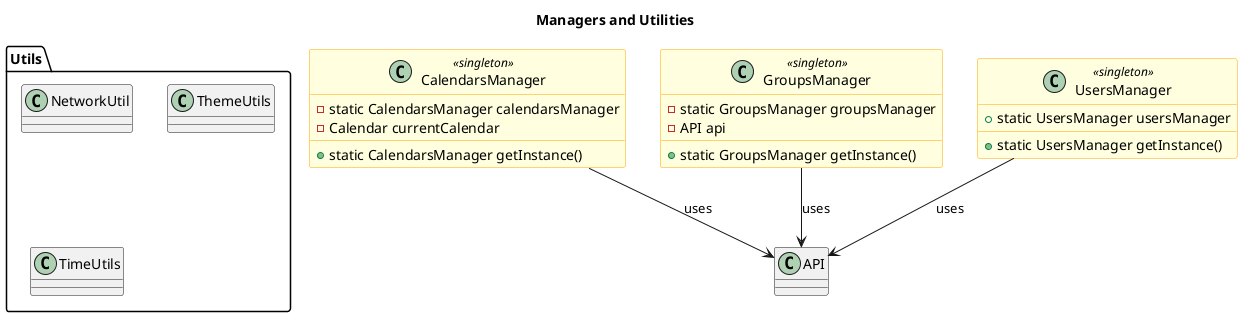 @startuml
title Managers and Utilities

' Stereotype to indicate singleton
skinparam class {
    BackgroundColor<<singleton>> LightYellow
    BorderColor<<singleton>> Orange
    FontColor Black
}


class CalendarsManager <<singleton>> {
    - static CalendarsManager calendarsManager
    - Calendar currentCalendar
    + static CalendarsManager getInstance()
}

class GroupsManager <<singleton>> {
    - static GroupsManager groupsManager
    - API api
    + static GroupsManager getInstance()
}

class UsersManager <<singleton>> {
    + static UsersManager usersManager
    + static UsersManager getInstance()
}

package Utils {
    class NetworkUtil
    class ThemeUtils
    class TimeUtils
}

GroupsManager --> API: uses
UsersManager --> API: uses
CalendarsManager --> API: uses

@enduml
